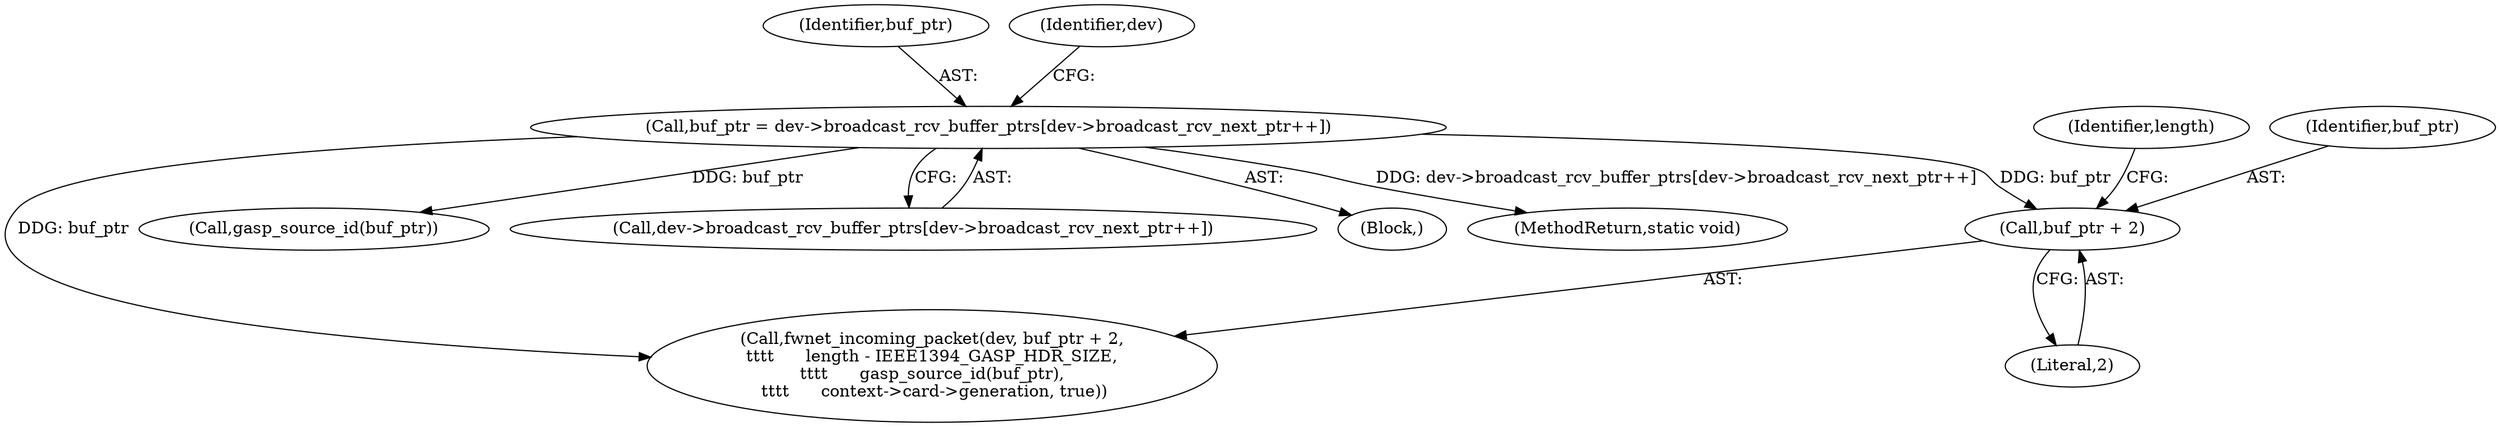 digraph "0_linux_667121ace9dbafb368618dbabcf07901c962ddac_0@pointer" {
"1000171" [label="(Call,buf_ptr + 2)"];
"1000140" [label="(Call,buf_ptr = dev->broadcast_rcv_buffer_ptrs[dev->broadcast_rcv_next_ptr++])"];
"1000259" [label="(MethodReturn,static void)"];
"1000171" [label="(Call,buf_ptr + 2)"];
"1000175" [label="(Identifier,length)"];
"1000169" [label="(Call,fwnet_incoming_packet(dev, buf_ptr + 2,\n\t\t\t\t      length - IEEE1394_GASP_HDR_SIZE,\n\t\t\t\t      gasp_source_id(buf_ptr),\n \t\t\t\t      context->card->generation, true))"];
"1000140" [label="(Call,buf_ptr = dev->broadcast_rcv_buffer_ptrs[dev->broadcast_rcv_next_ptr++])"];
"1000172" [label="(Identifier,buf_ptr)"];
"1000141" [label="(Identifier,buf_ptr)"];
"1000177" [label="(Call,gasp_source_id(buf_ptr))"];
"1000142" [label="(Call,dev->broadcast_rcv_buffer_ptrs[dev->broadcast_rcv_next_ptr++])"];
"1000153" [label="(Identifier,dev)"];
"1000106" [label="(Block,)"];
"1000173" [label="(Literal,2)"];
"1000171" -> "1000169"  [label="AST: "];
"1000171" -> "1000173"  [label="CFG: "];
"1000172" -> "1000171"  [label="AST: "];
"1000173" -> "1000171"  [label="AST: "];
"1000175" -> "1000171"  [label="CFG: "];
"1000140" -> "1000171"  [label="DDG: buf_ptr"];
"1000140" -> "1000106"  [label="AST: "];
"1000140" -> "1000142"  [label="CFG: "];
"1000141" -> "1000140"  [label="AST: "];
"1000142" -> "1000140"  [label="AST: "];
"1000153" -> "1000140"  [label="CFG: "];
"1000140" -> "1000259"  [label="DDG: dev->broadcast_rcv_buffer_ptrs[dev->broadcast_rcv_next_ptr++]"];
"1000140" -> "1000169"  [label="DDG: buf_ptr"];
"1000140" -> "1000177"  [label="DDG: buf_ptr"];
}
